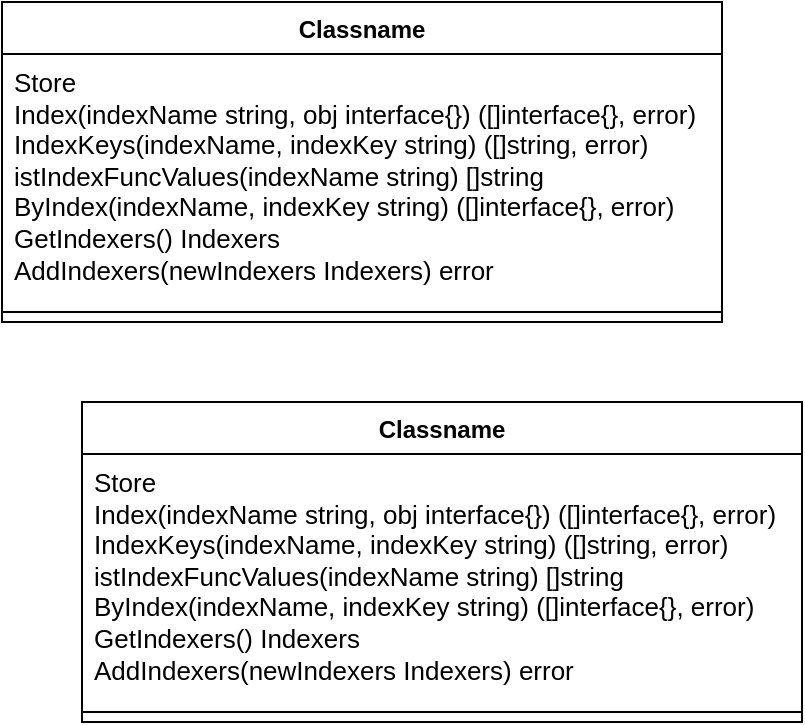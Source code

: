 <mxfile version="21.6.9" type="github">
  <diagram name="第 1 页" id="CWuAyleLhy3Zyp6WkLwi">
    <mxGraphModel dx="1379" dy="764" grid="1" gridSize="10" guides="1" tooltips="1" connect="1" arrows="1" fold="1" page="1" pageScale="1" pageWidth="827" pageHeight="1169" math="0" shadow="0">
      <root>
        <mxCell id="0" />
        <mxCell id="1" parent="0" />
        <mxCell id="amn2PHYWtZ2Sav2Mm2Ex-6" value="Classname" style="swimlane;fontStyle=1;align=center;verticalAlign=top;childLayout=stackLayout;horizontal=1;startSize=26;horizontalStack=0;resizeParent=1;resizeParentMax=0;resizeLast=0;collapsible=1;marginBottom=0;whiteSpace=wrap;html=1;" parent="1" vertex="1">
          <mxGeometry x="180" y="190" width="360" height="160" as="geometry" />
        </mxCell>
        <mxCell id="amn2PHYWtZ2Sav2Mm2Ex-7" value="&lt;div data-lake_diagram_content_editor_data=&quot;true&quot; style=&quot;font-size: 13px;&quot;&gt;&lt;div style=&quot;text-align: center; font-size: 13px;&quot;&gt;&lt;div style=&quot;text-align: left; font-size: 13px;&quot;&gt;&lt;div data-lake_diagram_content_editor_data=&quot;true&quot; style=&quot;font-size: 13px;&quot;&gt;&lt;div style=&quot;text-align: center; font-size: 13px;&quot;&gt;&lt;div style=&quot;text-align: left; font-size: 13px;&quot;&gt;Store&lt;/div&gt;&lt;div style=&quot;text-align: left; font-size: 13px;&quot;&gt;Index(indexName string, obj interface{}) ([]interface{}, error)&lt;/div&gt;&lt;div style=&quot;text-align: left; font-size: 13px;&quot;&gt;IndexKeys(indexName, indexKey string) ([]string, error)&lt;/div&gt;&lt;div style=&quot;text-align: left; font-size: 13px;&quot;&gt;istIndexFuncValues(indexName string) []string&lt;br style=&quot;font-size: 13px;&quot;&gt;&lt;/div&gt;&lt;div style=&quot;text-align: left; font-size: 13px;&quot;&gt;ByIndex(indexName, indexKey string) ([]interface{}, error)&lt;br style=&quot;font-size: 13px;&quot;&gt;&lt;/div&gt;&lt;div style=&quot;text-align: left; font-size: 13px;&quot;&gt;GetIndexers() Indexers&lt;br style=&quot;font-size: 13px;&quot;&gt;&lt;/div&gt;&lt;div style=&quot;text-align: left; font-size: 13px;&quot;&gt;AddIndexers(newIndexers Indexers) error&lt;br style=&quot;font-size: 13px;&quot;&gt;&lt;/div&gt;&lt;div style=&quot;text-align: left; font-size: 13px;&quot;&gt;&lt;/div&gt;&lt;/div&gt;&lt;/div&gt;&lt;/div&gt;&lt;div style=&quot;text-align: left; font-size: 13px;&quot;&gt;&lt;/div&gt;&lt;/div&gt;&lt;/div&gt;" style="text;strokeColor=none;fillColor=none;align=left;verticalAlign=top;spacingLeft=4;spacingRight=4;overflow=hidden;rotatable=0;points=[[0,0.5],[1,0.5]];portConstraint=eastwest;whiteSpace=wrap;html=1;fontSize=13;" parent="amn2PHYWtZ2Sav2Mm2Ex-6" vertex="1">
          <mxGeometry y="26" width="360" height="124" as="geometry" />
        </mxCell>
        <mxCell id="amn2PHYWtZ2Sav2Mm2Ex-8" value="" style="line;strokeWidth=1;fillColor=none;align=left;verticalAlign=middle;spacingTop=-1;spacingLeft=3;spacingRight=3;rotatable=0;labelPosition=right;points=[];portConstraint=eastwest;strokeColor=inherit;" parent="amn2PHYWtZ2Sav2Mm2Ex-6" vertex="1">
          <mxGeometry y="150" width="360" height="10" as="geometry" />
        </mxCell>
        <mxCell id="lxzzW6f_GaP5f6k6Knvs-1" value="Classname" style="swimlane;fontStyle=1;align=center;verticalAlign=top;childLayout=stackLayout;horizontal=1;startSize=26;horizontalStack=0;resizeParent=1;resizeParentMax=0;resizeLast=0;collapsible=1;marginBottom=0;whiteSpace=wrap;html=1;" vertex="1" parent="1">
          <mxGeometry x="220" y="390" width="360" height="160" as="geometry" />
        </mxCell>
        <mxCell id="lxzzW6f_GaP5f6k6Knvs-2" value="&lt;div data-lake_diagram_content_editor_data=&quot;true&quot; style=&quot;font-size: 13px;&quot;&gt;&lt;div style=&quot;text-align: center; font-size: 13px;&quot;&gt;&lt;div style=&quot;text-align: left; font-size: 13px;&quot;&gt;&lt;div data-lake_diagram_content_editor_data=&quot;true&quot; style=&quot;font-size: 13px;&quot;&gt;&lt;div style=&quot;text-align: center; font-size: 13px;&quot;&gt;&lt;div style=&quot;text-align: left; font-size: 13px;&quot;&gt;Store&lt;/div&gt;&lt;div style=&quot;text-align: left; font-size: 13px;&quot;&gt;Index(indexName string, obj interface{}) ([]interface{}, error)&lt;/div&gt;&lt;div style=&quot;text-align: left; font-size: 13px;&quot;&gt;IndexKeys(indexName, indexKey string) ([]string, error)&lt;/div&gt;&lt;div style=&quot;text-align: left; font-size: 13px;&quot;&gt;istIndexFuncValues(indexName string) []string&lt;br style=&quot;font-size: 13px;&quot;&gt;&lt;/div&gt;&lt;div style=&quot;text-align: left; font-size: 13px;&quot;&gt;ByIndex(indexName, indexKey string) ([]interface{}, error)&lt;br style=&quot;font-size: 13px;&quot;&gt;&lt;/div&gt;&lt;div style=&quot;text-align: left; font-size: 13px;&quot;&gt;GetIndexers() Indexers&lt;br style=&quot;font-size: 13px;&quot;&gt;&lt;/div&gt;&lt;div style=&quot;text-align: left; font-size: 13px;&quot;&gt;AddIndexers(newIndexers Indexers) error&lt;br style=&quot;font-size: 13px;&quot;&gt;&lt;/div&gt;&lt;div style=&quot;text-align: left; font-size: 13px;&quot;&gt;&lt;/div&gt;&lt;/div&gt;&lt;/div&gt;&lt;/div&gt;&lt;div style=&quot;text-align: left; font-size: 13px;&quot;&gt;&lt;/div&gt;&lt;/div&gt;&lt;/div&gt;" style="text;strokeColor=none;fillColor=none;align=left;verticalAlign=top;spacingLeft=4;spacingRight=4;overflow=hidden;rotatable=0;points=[[0,0.5],[1,0.5]];portConstraint=eastwest;whiteSpace=wrap;html=1;fontSize=13;" vertex="1" parent="lxzzW6f_GaP5f6k6Knvs-1">
          <mxGeometry y="26" width="360" height="124" as="geometry" />
        </mxCell>
        <mxCell id="lxzzW6f_GaP5f6k6Knvs-3" value="" style="line;strokeWidth=1;fillColor=none;align=left;verticalAlign=middle;spacingTop=-1;spacingLeft=3;spacingRight=3;rotatable=0;labelPosition=right;points=[];portConstraint=eastwest;strokeColor=inherit;" vertex="1" parent="lxzzW6f_GaP5f6k6Knvs-1">
          <mxGeometry y="150" width="360" height="10" as="geometry" />
        </mxCell>
      </root>
    </mxGraphModel>
  </diagram>
</mxfile>
